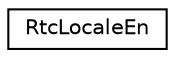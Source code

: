 digraph "Graphical Class Hierarchy"
{
 // LATEX_PDF_SIZE
  edge [fontname="Helvetica",fontsize="10",labelfontname="Helvetica",labelfontsize="10"];
  node [fontname="Helvetica",fontsize="10",shape=record];
  rankdir="LR";
  Node0 [label="RtcLocaleEn",height=0.2,width=0.4,color="black", fillcolor="white", style="filled",URL="$classRtcLocaleEn.html",tooltip=" "];
}
